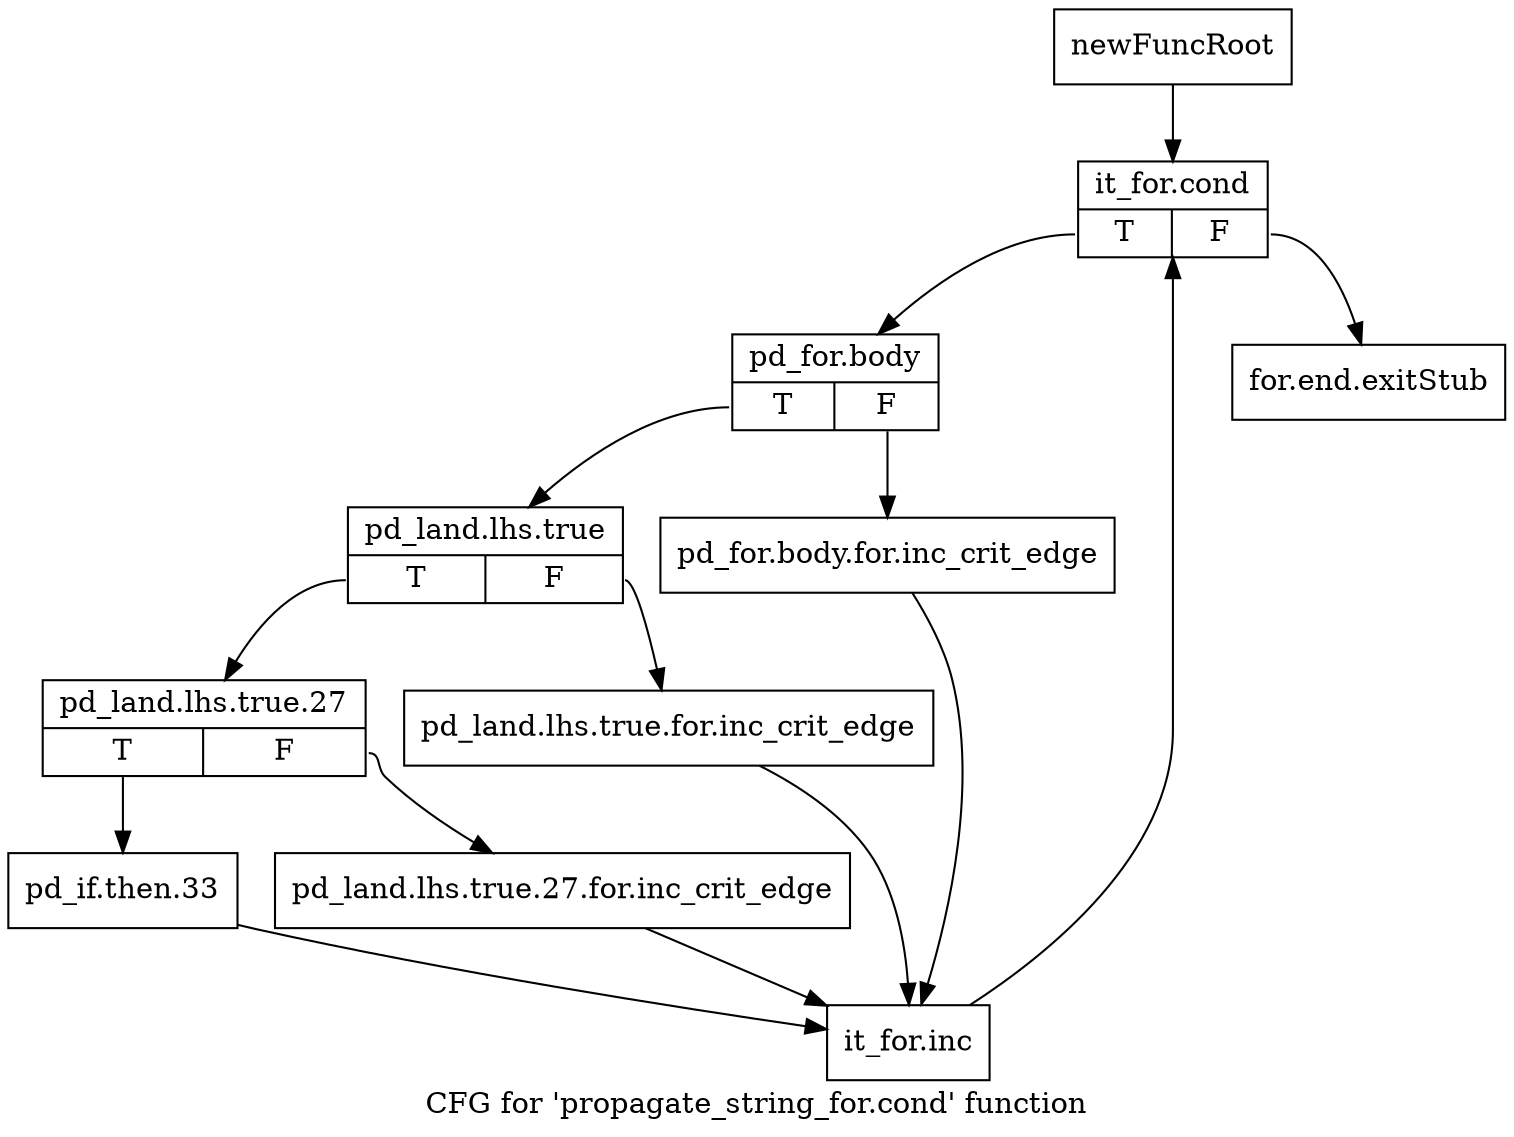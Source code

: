 digraph "CFG for 'propagate_string_for.cond' function" {
	label="CFG for 'propagate_string_for.cond' function";

	Node0x3325860 [shape=record,label="{newFuncRoot}"];
	Node0x3325860 -> Node0x3325900;
	Node0x33258b0 [shape=record,label="{for.end.exitStub}"];
	Node0x3325900 [shape=record,label="{it_for.cond|{<s0>T|<s1>F}}"];
	Node0x3325900:s0 -> Node0x3325950;
	Node0x3325900:s1 -> Node0x33258b0;
	Node0x3325950 [shape=record,label="{pd_for.body|{<s0>T|<s1>F}}"];
	Node0x3325950:s0 -> Node0x33259f0;
	Node0x3325950:s1 -> Node0x33259a0;
	Node0x33259a0 [shape=record,label="{pd_for.body.for.inc_crit_edge}"];
	Node0x33259a0 -> Node0x3325b80;
	Node0x33259f0 [shape=record,label="{pd_land.lhs.true|{<s0>T|<s1>F}}"];
	Node0x33259f0:s0 -> Node0x3325a90;
	Node0x33259f0:s1 -> Node0x3325a40;
	Node0x3325a40 [shape=record,label="{pd_land.lhs.true.for.inc_crit_edge}"];
	Node0x3325a40 -> Node0x3325b80;
	Node0x3325a90 [shape=record,label="{pd_land.lhs.true.27|{<s0>T|<s1>F}}"];
	Node0x3325a90:s0 -> Node0x3325b30;
	Node0x3325a90:s1 -> Node0x3325ae0;
	Node0x3325ae0 [shape=record,label="{pd_land.lhs.true.27.for.inc_crit_edge}"];
	Node0x3325ae0 -> Node0x3325b80;
	Node0x3325b30 [shape=record,label="{pd_if.then.33}"];
	Node0x3325b30 -> Node0x3325b80;
	Node0x3325b80 [shape=record,label="{it_for.inc}"];
	Node0x3325b80 -> Node0x3325900;
}
